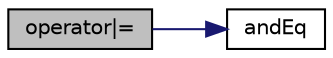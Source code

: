 digraph "operator|="
{
  bgcolor="transparent";
  edge [fontname="Helvetica",fontsize="10",labelfontname="Helvetica",labelfontsize="10"];
  node [fontname="Helvetica",fontsize="10",shape=record];
  rankdir="LR";
  Node1 [label="operator\|=",height=0.2,width=0.4,color="black", fillcolor="grey75", style="filled" fontcolor="black"];
  Node1 -> Node2 [color="midnightblue",fontsize="10",style="solid",fontname="Helvetica"];
  Node2 [label="andEq",height=0.2,width=0.4,color="black",URL="$classFoam_1_1bitSet.html#ab6ed7a77d0285cf5b19758ec8da99fd4",tooltip="The set logical AND. "];
}
